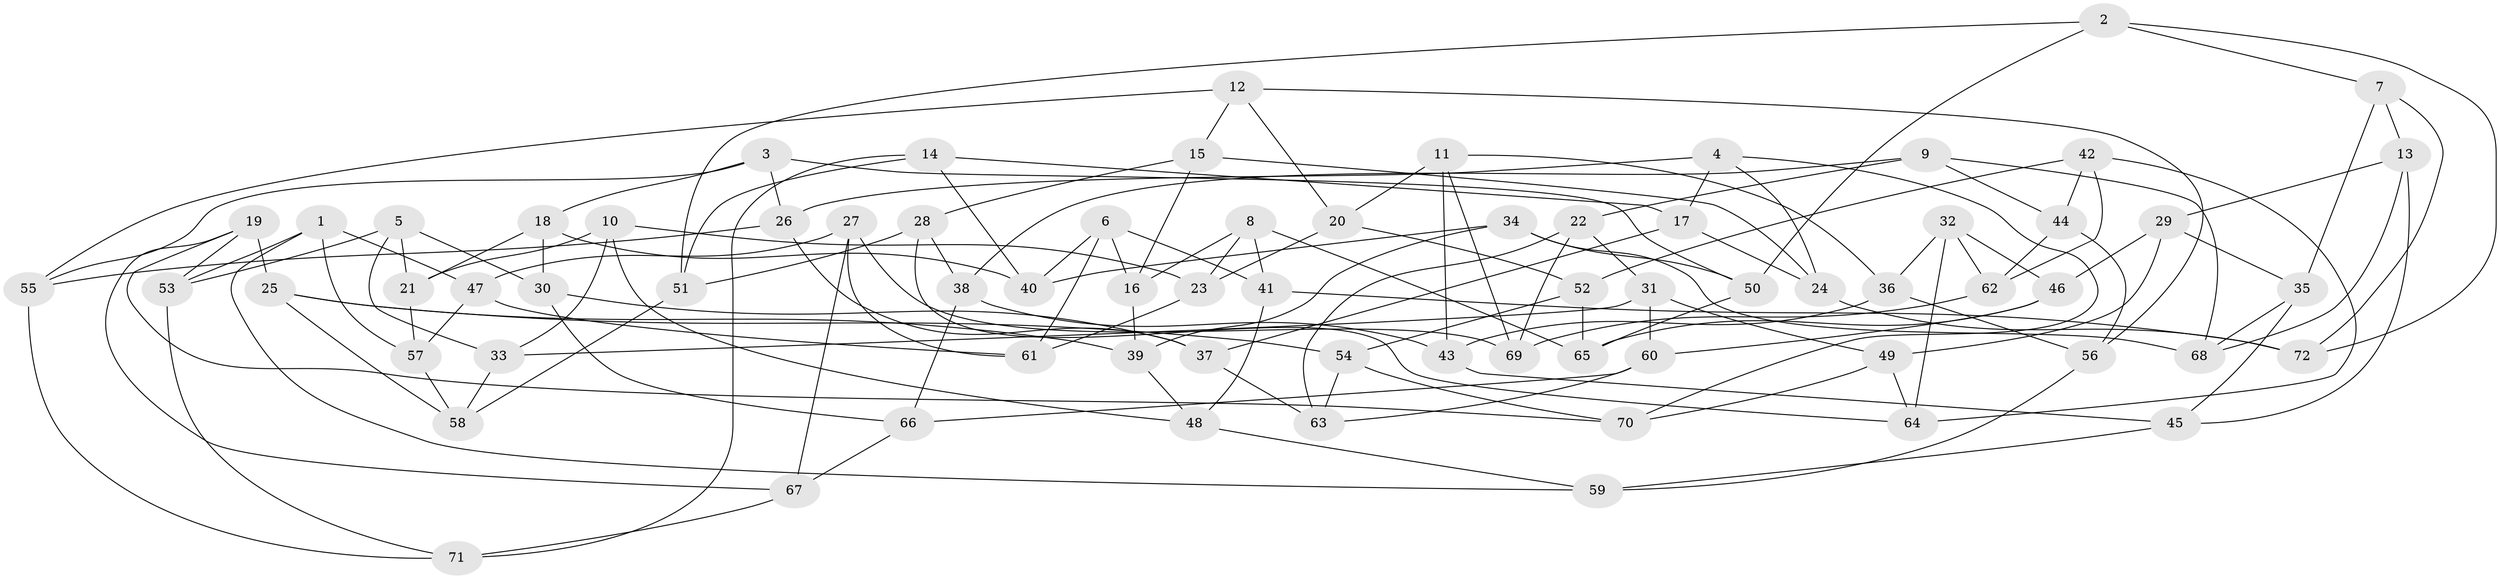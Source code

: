 // Generated by graph-tools (version 1.1) at 2025/38/03/09/25 02:38:12]
// undirected, 72 vertices, 144 edges
graph export_dot {
graph [start="1"]
  node [color=gray90,style=filled];
  1;
  2;
  3;
  4;
  5;
  6;
  7;
  8;
  9;
  10;
  11;
  12;
  13;
  14;
  15;
  16;
  17;
  18;
  19;
  20;
  21;
  22;
  23;
  24;
  25;
  26;
  27;
  28;
  29;
  30;
  31;
  32;
  33;
  34;
  35;
  36;
  37;
  38;
  39;
  40;
  41;
  42;
  43;
  44;
  45;
  46;
  47;
  48;
  49;
  50;
  51;
  52;
  53;
  54;
  55;
  56;
  57;
  58;
  59;
  60;
  61;
  62;
  63;
  64;
  65;
  66;
  67;
  68;
  69;
  70;
  71;
  72;
  1 -- 47;
  1 -- 59;
  1 -- 57;
  1 -- 53;
  2 -- 72;
  2 -- 51;
  2 -- 7;
  2 -- 50;
  3 -- 26;
  3 -- 50;
  3 -- 55;
  3 -- 18;
  4 -- 24;
  4 -- 70;
  4 -- 26;
  4 -- 17;
  5 -- 30;
  5 -- 33;
  5 -- 21;
  5 -- 53;
  6 -- 16;
  6 -- 40;
  6 -- 61;
  6 -- 41;
  7 -- 72;
  7 -- 35;
  7 -- 13;
  8 -- 65;
  8 -- 41;
  8 -- 16;
  8 -- 23;
  9 -- 22;
  9 -- 38;
  9 -- 44;
  9 -- 68;
  10 -- 33;
  10 -- 21;
  10 -- 23;
  10 -- 48;
  11 -- 36;
  11 -- 43;
  11 -- 20;
  11 -- 69;
  12 -- 20;
  12 -- 55;
  12 -- 56;
  12 -- 15;
  13 -- 45;
  13 -- 68;
  13 -- 29;
  14 -- 71;
  14 -- 51;
  14 -- 40;
  14 -- 17;
  15 -- 16;
  15 -- 24;
  15 -- 28;
  16 -- 39;
  17 -- 24;
  17 -- 37;
  18 -- 21;
  18 -- 40;
  18 -- 30;
  19 -- 67;
  19 -- 70;
  19 -- 53;
  19 -- 25;
  20 -- 23;
  20 -- 52;
  21 -- 57;
  22 -- 63;
  22 -- 31;
  22 -- 69;
  23 -- 61;
  24 -- 72;
  25 -- 54;
  25 -- 39;
  25 -- 58;
  26 -- 37;
  26 -- 55;
  27 -- 69;
  27 -- 61;
  27 -- 67;
  27 -- 47;
  28 -- 38;
  28 -- 64;
  28 -- 51;
  29 -- 35;
  29 -- 46;
  29 -- 49;
  30 -- 66;
  30 -- 37;
  31 -- 49;
  31 -- 60;
  31 -- 33;
  32 -- 46;
  32 -- 62;
  32 -- 36;
  32 -- 64;
  33 -- 58;
  34 -- 68;
  34 -- 39;
  34 -- 40;
  34 -- 50;
  35 -- 45;
  35 -- 68;
  36 -- 56;
  36 -- 43;
  37 -- 63;
  38 -- 66;
  38 -- 43;
  39 -- 48;
  41 -- 72;
  41 -- 48;
  42 -- 52;
  42 -- 44;
  42 -- 64;
  42 -- 62;
  43 -- 45;
  44 -- 62;
  44 -- 56;
  45 -- 59;
  46 -- 65;
  46 -- 60;
  47 -- 57;
  47 -- 61;
  48 -- 59;
  49 -- 64;
  49 -- 70;
  50 -- 65;
  51 -- 58;
  52 -- 54;
  52 -- 65;
  53 -- 71;
  54 -- 70;
  54 -- 63;
  55 -- 71;
  56 -- 59;
  57 -- 58;
  60 -- 63;
  60 -- 66;
  62 -- 69;
  66 -- 67;
  67 -- 71;
}
